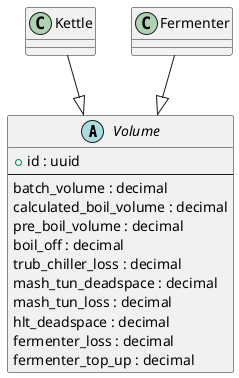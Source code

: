 @startuml
abstract class "Volume" as Volume {
    + id : uuid
    --
    batch_volume : decimal                  /' EngUnit: L, Batch Volume '/
    calculated_boil_volume : decimal        /' EngUnit: L, Calculated Boil Volume '/
    pre_boil_volume : decimal               /' EngUnit: L, Pre Boil Volume '/
    boil_off : decimal                      /' EngUnit: L/hr, Boil Off '/
    trub_chiller_loss : decimal             /' EngUnit: L, Trub/Chiller Loss '/
    mash_tun_deadspace : decimal            /' EngUnit: L, Mash Tun Deadspace '/
    mash_tun_loss : decimal                 /' EngUnit: L, Mash Tun Loss '/
    hlt_deadspace : decimal                 /' EngUnit: L, HLT Deadspace '/
    fermenter_loss : decimal                /' EngUnit: L, Fermenter Loss '/
    fermenter_top_up : decimal              /' EngUnit: L, Fermenter Top Up '/
}

Kettle --|> Volume
Fermenter --|> Volume

@enduml